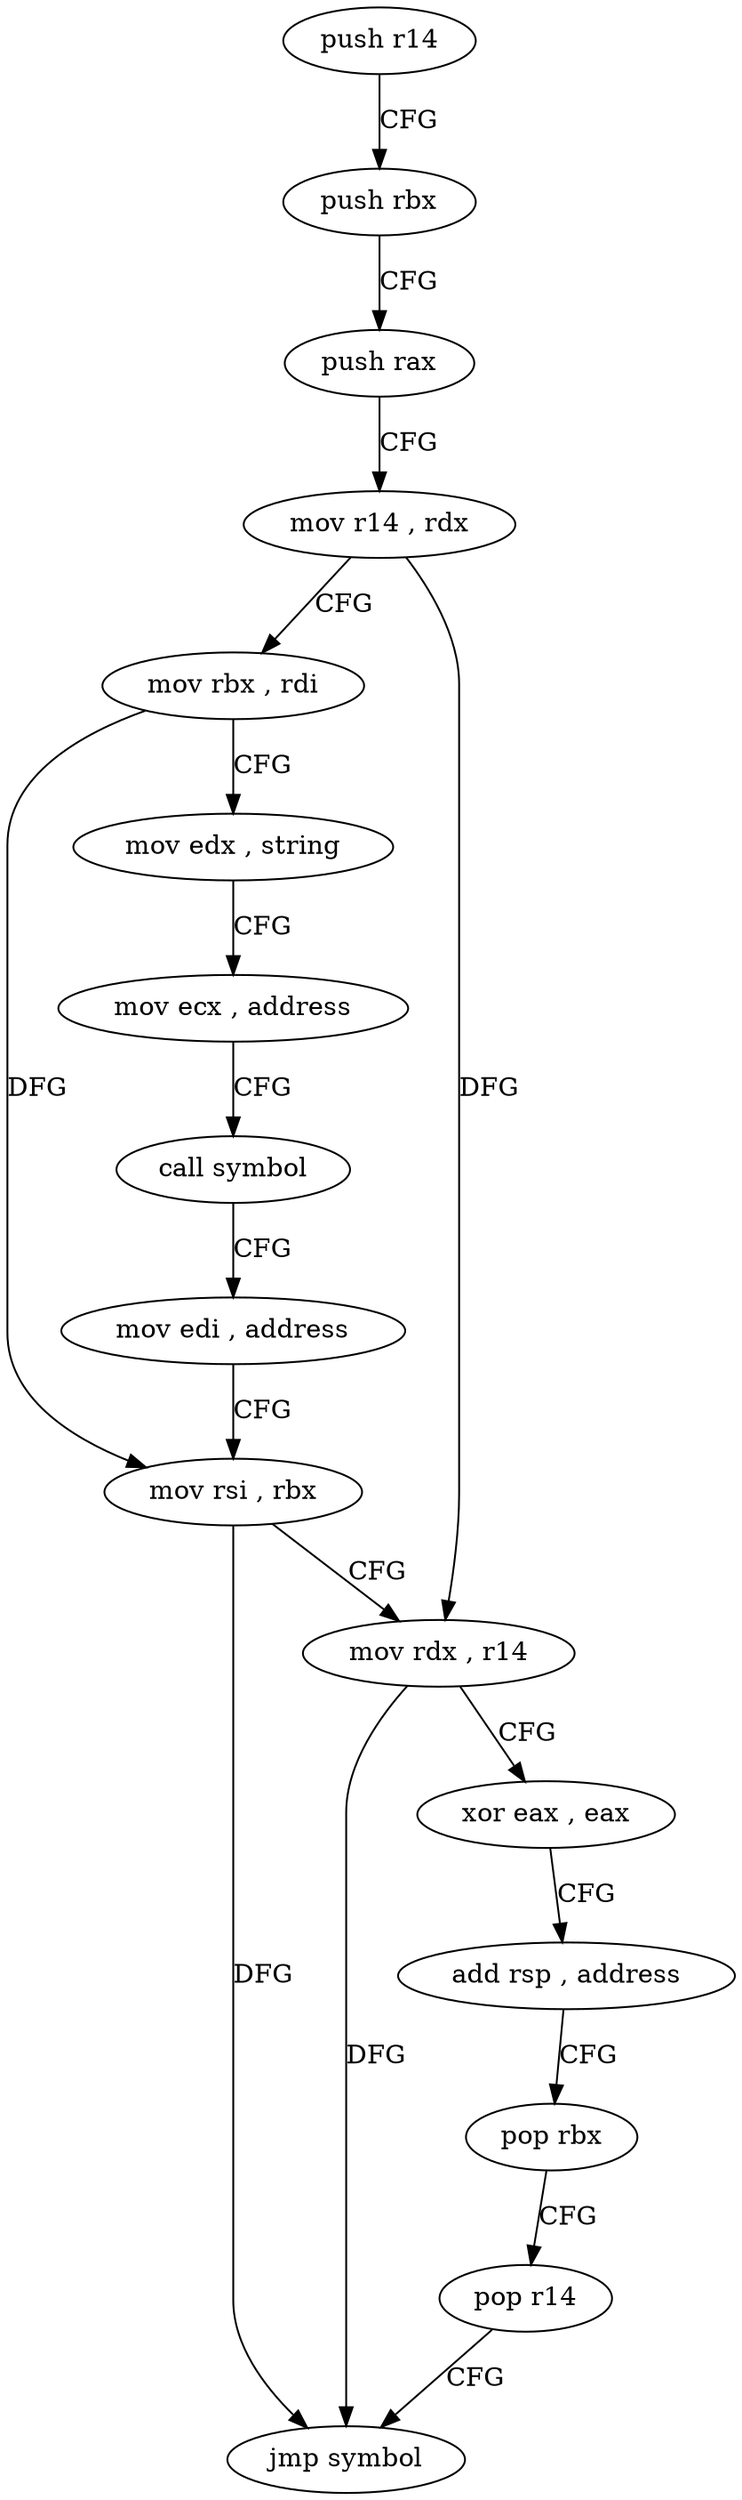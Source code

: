 digraph "func" {
"4208592" [label = "push r14" ]
"4208594" [label = "push rbx" ]
"4208595" [label = "push rax" ]
"4208596" [label = "mov r14 , rdx" ]
"4208599" [label = "mov rbx , rdi" ]
"4208602" [label = "mov edx , string" ]
"4208607" [label = "mov ecx , address" ]
"4208612" [label = "call symbol" ]
"4208617" [label = "mov edi , address" ]
"4208622" [label = "mov rsi , rbx" ]
"4208625" [label = "mov rdx , r14" ]
"4208628" [label = "xor eax , eax" ]
"4208630" [label = "add rsp , address" ]
"4208634" [label = "pop rbx" ]
"4208635" [label = "pop r14" ]
"4208637" [label = "jmp symbol" ]
"4208592" -> "4208594" [ label = "CFG" ]
"4208594" -> "4208595" [ label = "CFG" ]
"4208595" -> "4208596" [ label = "CFG" ]
"4208596" -> "4208599" [ label = "CFG" ]
"4208596" -> "4208625" [ label = "DFG" ]
"4208599" -> "4208602" [ label = "CFG" ]
"4208599" -> "4208622" [ label = "DFG" ]
"4208602" -> "4208607" [ label = "CFG" ]
"4208607" -> "4208612" [ label = "CFG" ]
"4208612" -> "4208617" [ label = "CFG" ]
"4208617" -> "4208622" [ label = "CFG" ]
"4208622" -> "4208625" [ label = "CFG" ]
"4208622" -> "4208637" [ label = "DFG" ]
"4208625" -> "4208628" [ label = "CFG" ]
"4208625" -> "4208637" [ label = "DFG" ]
"4208628" -> "4208630" [ label = "CFG" ]
"4208630" -> "4208634" [ label = "CFG" ]
"4208634" -> "4208635" [ label = "CFG" ]
"4208635" -> "4208637" [ label = "CFG" ]
}
